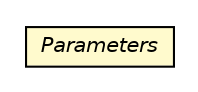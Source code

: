 #!/usr/local/bin/dot
#
# Class diagram 
# Generated by UMLGraph version R5_6 (http://www.umlgraph.org/)
#

digraph G {
	edge [fontname="Helvetica",fontsize=10,labelfontname="Helvetica",labelfontsize=10];
	node [fontname="Helvetica",fontsize=10,shape=plaintext];
	nodesep=0.25;
	ranksep=0.5;
	// com.vectorprint.configuration.parameters.annotation.Parameters
	c5483 [label=<<table title="com.vectorprint.configuration.parameters.annotation.Parameters" border="0" cellborder="1" cellspacing="0" cellpadding="2" port="p" bgcolor="lemonChiffon" href="./Parameters.html">
		<tr><td><table border="0" cellspacing="0" cellpadding="1">
<tr><td align="center" balign="center"><font face="Helvetica-Oblique"> Parameters </font></td></tr>
		</table></td></tr>
		</table>>, URL="./Parameters.html", fontname="Helvetica", fontcolor="black", fontsize=10.0];
}

